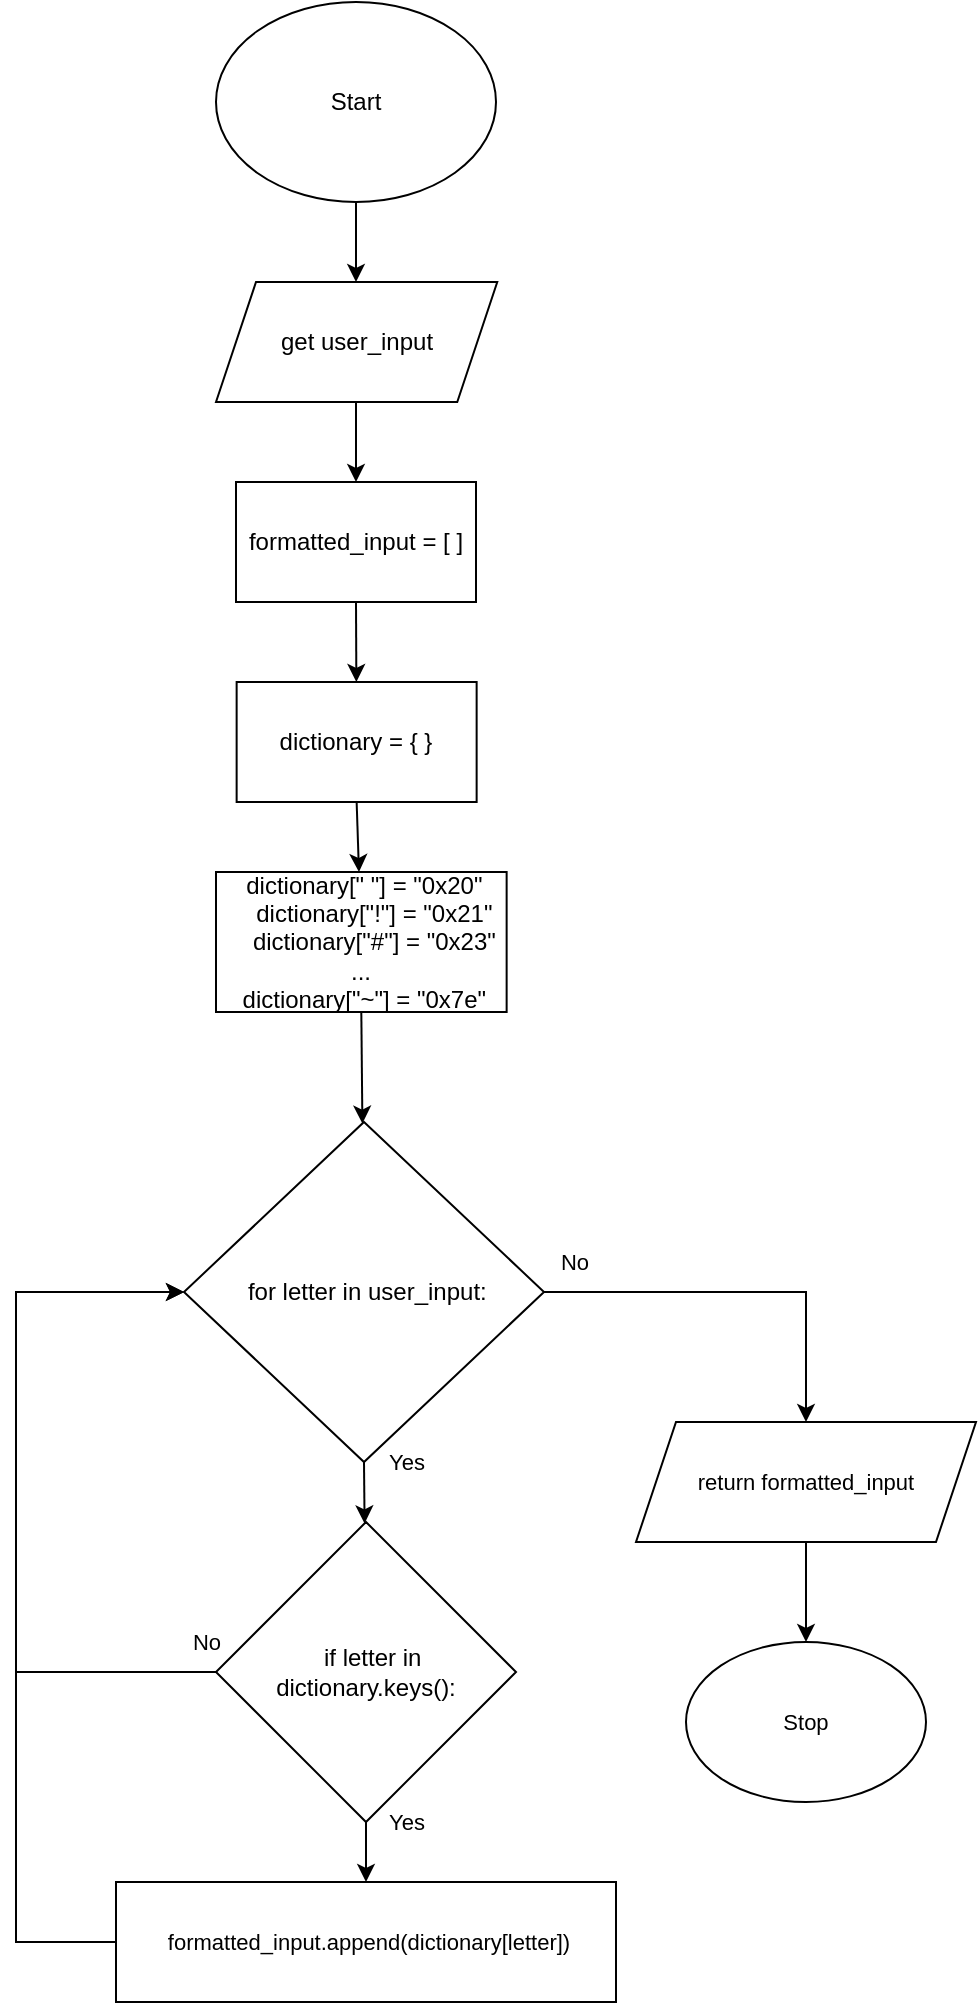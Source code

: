 <mxfile>
    <diagram id="LWYVQPqVzV7g8HnTJ1rW" name="Page-1">
        <mxGraphModel dx="1074" dy="741" grid="1" gridSize="10" guides="1" tooltips="1" connect="1" arrows="1" fold="1" page="1" pageScale="1" pageWidth="827" pageHeight="1169" math="0" shadow="0">
            <root>
                <mxCell id="0"/>
                <mxCell id="1" parent="0"/>
                <mxCell id="5" style="edgeStyle=none;html=1;exitX=0.5;exitY=1;exitDx=0;exitDy=0;" parent="1" source="2" edge="1">
                    <mxGeometry relative="1" as="geometry">
                        <mxPoint x="320" y="220" as="targetPoint"/>
                    </mxGeometry>
                </mxCell>
                <mxCell id="2" value="Start" style="ellipse;whiteSpace=wrap;html=1;" parent="1" vertex="1">
                    <mxGeometry x="250" y="80" width="140" height="100" as="geometry"/>
                </mxCell>
                <mxCell id="114" style="edgeStyle=none;html=1;exitX=0.5;exitY=1;exitDx=0;exitDy=0;" parent="1" edge="1">
                    <mxGeometry relative="1" as="geometry">
                        <mxPoint x="320" y="320" as="targetPoint"/>
                        <mxPoint x="320" y="280" as="sourcePoint"/>
                    </mxGeometry>
                </mxCell>
                <mxCell id="123" value="Yes" style="text;html=1;resizable=0;autosize=1;align=center;verticalAlign=middle;points=[];fillColor=none;strokeColor=none;rounded=0;fontFamily=Helvetica;fontSize=11;fontColor=default;" parent="1" vertex="1">
                    <mxGeometry x="330" y="800" width="30" height="20" as="geometry"/>
                </mxCell>
                <mxCell id="126" value="Stop" style="ellipse;whiteSpace=wrap;html=1;fontFamily=Helvetica;fontSize=11;fontColor=default;" parent="1" vertex="1">
                    <mxGeometry x="485" y="900" width="120" height="80" as="geometry"/>
                </mxCell>
                <mxCell id="129" value="get user_input" style="shape=parallelogram;perimeter=parallelogramPerimeter;whiteSpace=wrap;html=1;fixedSize=1;" parent="1" vertex="1">
                    <mxGeometry x="250" y="220" width="140.63" height="60" as="geometry"/>
                </mxCell>
                <mxCell id="142" style="edgeStyle=none;html=1;exitX=0.5;exitY=1;exitDx=0;exitDy=0;" edge="1" parent="1" source="140" target="141">
                    <mxGeometry relative="1" as="geometry"/>
                </mxCell>
                <mxCell id="140" value="formatted_input = [ ]" style="rounded=0;whiteSpace=wrap;html=1;" vertex="1" parent="1">
                    <mxGeometry x="260" y="320" width="120" height="60" as="geometry"/>
                </mxCell>
                <mxCell id="144" style="edgeStyle=none;html=1;exitX=0.5;exitY=1;exitDx=0;exitDy=0;" edge="1" parent="1" source="141" target="143">
                    <mxGeometry relative="1" as="geometry"/>
                </mxCell>
                <mxCell id="141" value="dictionary = { }" style="rounded=0;whiteSpace=wrap;html=1;" vertex="1" parent="1">
                    <mxGeometry x="260.32" y="420" width="120" height="60" as="geometry"/>
                </mxCell>
                <mxCell id="146" style="edgeStyle=none;html=1;exitX=0.5;exitY=1;exitDx=0;exitDy=0;" edge="1" parent="1" source="143" target="145">
                    <mxGeometry relative="1" as="geometry"/>
                </mxCell>
                <mxCell id="143" value="&lt;div&gt;&amp;nbsp;dictionary[&quot; &quot;] = &quot;0x20&quot;&lt;/div&gt;&lt;div&gt;&amp;nbsp; &amp;nbsp; dictionary[&quot;!&quot;] = &quot;0x21&quot;&lt;/div&gt;&lt;div&gt;&amp;nbsp; &amp;nbsp; dictionary[&quot;#&quot;] = &quot;0x23&quot;&lt;/div&gt;&lt;div&gt;...&lt;/div&gt;&lt;div&gt;&amp;nbsp;dictionary[&quot;~&quot;] = &quot;0x7e&quot;&lt;/div&gt;" style="rounded=0;whiteSpace=wrap;html=1;" vertex="1" parent="1">
                    <mxGeometry x="250" y="515" width="145.32" height="70" as="geometry"/>
                </mxCell>
                <mxCell id="148" style="edgeStyle=none;html=1;exitX=0.5;exitY=1;exitDx=0;exitDy=0;" edge="1" parent="1" source="145" target="147">
                    <mxGeometry relative="1" as="geometry"/>
                </mxCell>
                <mxCell id="156" style="edgeStyle=orthogonalEdgeStyle;shape=connector;rounded=0;html=1;exitX=1;exitY=0.5;exitDx=0;exitDy=0;entryX=0.5;entryY=0;entryDx=0;entryDy=0;labelBackgroundColor=default;fontFamily=Helvetica;fontSize=11;fontColor=default;endArrow=classic;strokeColor=default;" edge="1" parent="1" source="145" target="154">
                    <mxGeometry relative="1" as="geometry"/>
                </mxCell>
                <mxCell id="145" value="&amp;nbsp;for letter in user_input:" style="rhombus;whiteSpace=wrap;html=1;" vertex="1" parent="1">
                    <mxGeometry x="234" y="640" width="180" height="170" as="geometry"/>
                </mxCell>
                <mxCell id="149" style="edgeStyle=orthogonalEdgeStyle;html=1;exitX=0;exitY=0.5;exitDx=0;exitDy=0;entryX=0;entryY=0.5;entryDx=0;entryDy=0;rounded=0;" edge="1" parent="1" source="147" target="145">
                    <mxGeometry relative="1" as="geometry">
                        <Array as="points">
                            <mxPoint x="150" y="915"/>
                            <mxPoint x="150" y="725"/>
                        </Array>
                    </mxGeometry>
                </mxCell>
                <mxCell id="152" style="edgeStyle=orthogonalEdgeStyle;shape=connector;rounded=0;html=1;exitX=0.5;exitY=1;exitDx=0;exitDy=0;labelBackgroundColor=default;fontFamily=Helvetica;fontSize=11;fontColor=default;endArrow=classic;strokeColor=default;" edge="1" parent="1" source="147" target="151">
                    <mxGeometry relative="1" as="geometry"/>
                </mxCell>
                <mxCell id="147" value="&amp;nbsp; if letter in dictionary.keys():" style="rhombus;whiteSpace=wrap;html=1;" vertex="1" parent="1">
                    <mxGeometry x="250" y="840" width="150" height="150" as="geometry"/>
                </mxCell>
                <mxCell id="153" style="edgeStyle=orthogonalEdgeStyle;shape=connector;rounded=0;html=1;exitX=0;exitY=0.5;exitDx=0;exitDy=0;entryX=0;entryY=0.5;entryDx=0;entryDy=0;labelBackgroundColor=default;fontFamily=Helvetica;fontSize=11;fontColor=default;endArrow=classic;strokeColor=default;" edge="1" parent="1" source="151" target="145">
                    <mxGeometry relative="1" as="geometry">
                        <Array as="points">
                            <mxPoint x="150" y="1050"/>
                            <mxPoint x="150" y="725"/>
                        </Array>
                    </mxGeometry>
                </mxCell>
                <mxCell id="151" value="&amp;nbsp;formatted_input.append(dictionary[letter])" style="rounded=0;whiteSpace=wrap;html=1;fontFamily=Helvetica;fontSize=11;fontColor=default;" vertex="1" parent="1">
                    <mxGeometry x="200" y="1020" width="250" height="60" as="geometry"/>
                </mxCell>
                <mxCell id="157" style="edgeStyle=orthogonalEdgeStyle;shape=connector;rounded=0;html=1;exitX=0.5;exitY=1;exitDx=0;exitDy=0;labelBackgroundColor=default;fontFamily=Helvetica;fontSize=11;fontColor=default;endArrow=classic;strokeColor=default;" edge="1" parent="1" source="154" target="126">
                    <mxGeometry relative="1" as="geometry"/>
                </mxCell>
                <mxCell id="154" value="return formatted_input" style="shape=parallelogram;perimeter=parallelogramPerimeter;whiteSpace=wrap;html=1;fixedSize=1;fontFamily=Helvetica;fontSize=11;fontColor=default;" vertex="1" parent="1">
                    <mxGeometry x="460" y="790" width="170" height="60" as="geometry"/>
                </mxCell>
                <mxCell id="158" value="Yes" style="text;html=1;resizable=0;autosize=1;align=center;verticalAlign=middle;points=[];fillColor=none;strokeColor=none;rounded=0;fontFamily=Helvetica;fontSize=11;fontColor=default;" vertex="1" parent="1">
                    <mxGeometry x="330" y="980" width="30" height="20" as="geometry"/>
                </mxCell>
                <mxCell id="159" value="No" style="text;html=1;resizable=0;autosize=1;align=center;verticalAlign=middle;points=[];fillColor=none;strokeColor=none;rounded=0;fontFamily=Helvetica;fontSize=11;fontColor=default;" vertex="1" parent="1">
                    <mxGeometry x="230.32" y="890" width="30" height="20" as="geometry"/>
                </mxCell>
                <mxCell id="160" value="No" style="text;html=1;resizable=0;autosize=1;align=center;verticalAlign=middle;points=[];fillColor=none;strokeColor=none;rounded=0;fontFamily=Helvetica;fontSize=11;fontColor=default;" vertex="1" parent="1">
                    <mxGeometry x="414" y="700" width="30" height="20" as="geometry"/>
                </mxCell>
            </root>
        </mxGraphModel>
    </diagram>
</mxfile>